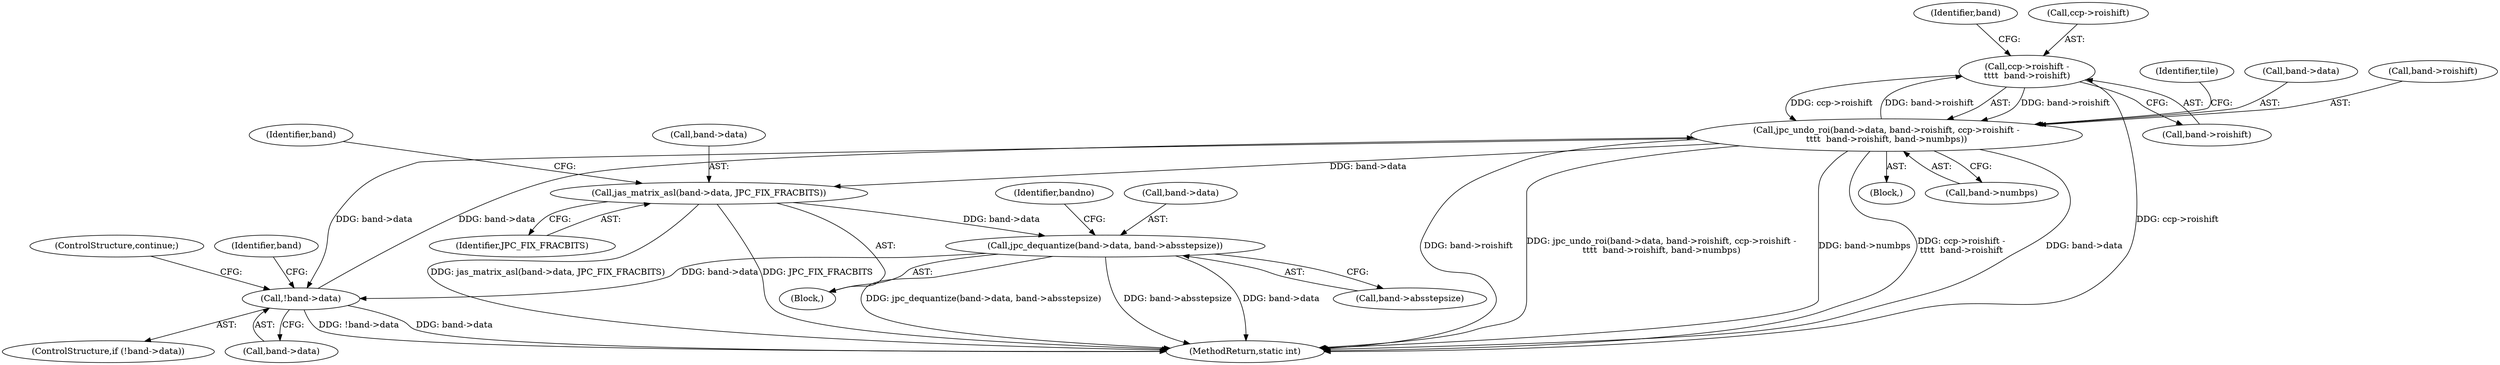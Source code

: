 digraph "0_jasper_dee11ec440d7908d1daf69f40a3324b27cf213ba@pointer" {
"1000228" [label="(Call,ccp->roishift -\n\t\t\t\t  band->roishift)"];
"1000221" [label="(Call,jpc_undo_roi(band->data, band->roishift, ccp->roishift -\n\t\t\t\t  band->roishift, band->numbps))"];
"1000215" [label="(Call,!band->data)"];
"1000248" [label="(Call,jpc_dequantize(band->data, band->absstepsize))"];
"1000243" [label="(Call,jas_matrix_asl(band->data, JPC_FIX_FRACBITS))"];
"1000228" [label="(Call,ccp->roishift -\n\t\t\t\t  band->roishift)"];
"1000236" [label="(Identifier,band)"];
"1000228" [label="(Call,ccp->roishift -\n\t\t\t\t  band->roishift)"];
"1000216" [label="(Call,band->data)"];
"1000223" [label="(Identifier,band)"];
"1000213" [label="(Block,)"];
"1000249" [label="(Call,band->data)"];
"1000215" [label="(Call,!band->data)"];
"1000240" [label="(Identifier,tile)"];
"1000243" [label="(Call,jas_matrix_asl(band->data, JPC_FIX_FRACBITS))"];
"1000220" [label="(ControlStructure,continue;)"];
"1000210" [label="(Identifier,bandno)"];
"1000242" [label="(Block,)"];
"1000235" [label="(Call,band->numbps)"];
"1000250" [label="(Identifier,band)"];
"1000222" [label="(Call,band->data)"];
"1000247" [label="(Identifier,JPC_FIX_FRACBITS)"];
"1000225" [label="(Call,band->roishift)"];
"1000221" [label="(Call,jpc_undo_roi(band->data, band->roishift, ccp->roishift -\n\t\t\t\t  band->roishift, band->numbps))"];
"1000229" [label="(Call,ccp->roishift)"];
"1000214" [label="(ControlStructure,if (!band->data))"];
"1000244" [label="(Call,band->data)"];
"1000232" [label="(Call,band->roishift)"];
"1000248" [label="(Call,jpc_dequantize(band->data, band->absstepsize))"];
"1000252" [label="(Call,band->absstepsize)"];
"1000699" [label="(MethodReturn,static int)"];
"1000228" -> "1000221"  [label="AST: "];
"1000228" -> "1000232"  [label="CFG: "];
"1000229" -> "1000228"  [label="AST: "];
"1000232" -> "1000228"  [label="AST: "];
"1000236" -> "1000228"  [label="CFG: "];
"1000228" -> "1000699"  [label="DDG: ccp->roishift"];
"1000228" -> "1000221"  [label="DDG: band->roishift"];
"1000228" -> "1000221"  [label="DDG: ccp->roishift"];
"1000221" -> "1000228"  [label="DDG: band->roishift"];
"1000221" -> "1000213"  [label="AST: "];
"1000221" -> "1000235"  [label="CFG: "];
"1000222" -> "1000221"  [label="AST: "];
"1000225" -> "1000221"  [label="AST: "];
"1000235" -> "1000221"  [label="AST: "];
"1000240" -> "1000221"  [label="CFG: "];
"1000221" -> "1000699"  [label="DDG: band->roishift"];
"1000221" -> "1000699"  [label="DDG: jpc_undo_roi(band->data, band->roishift, ccp->roishift -\n\t\t\t\t  band->roishift, band->numbps)"];
"1000221" -> "1000699"  [label="DDG: band->numbps"];
"1000221" -> "1000699"  [label="DDG: ccp->roishift -\n\t\t\t\t  band->roishift"];
"1000221" -> "1000699"  [label="DDG: band->data"];
"1000221" -> "1000215"  [label="DDG: band->data"];
"1000215" -> "1000221"  [label="DDG: band->data"];
"1000221" -> "1000243"  [label="DDG: band->data"];
"1000215" -> "1000214"  [label="AST: "];
"1000215" -> "1000216"  [label="CFG: "];
"1000216" -> "1000215"  [label="AST: "];
"1000220" -> "1000215"  [label="CFG: "];
"1000223" -> "1000215"  [label="CFG: "];
"1000215" -> "1000699"  [label="DDG: band->data"];
"1000215" -> "1000699"  [label="DDG: !band->data"];
"1000248" -> "1000215"  [label="DDG: band->data"];
"1000248" -> "1000242"  [label="AST: "];
"1000248" -> "1000252"  [label="CFG: "];
"1000249" -> "1000248"  [label="AST: "];
"1000252" -> "1000248"  [label="AST: "];
"1000210" -> "1000248"  [label="CFG: "];
"1000248" -> "1000699"  [label="DDG: jpc_dequantize(band->data, band->absstepsize)"];
"1000248" -> "1000699"  [label="DDG: band->absstepsize"];
"1000248" -> "1000699"  [label="DDG: band->data"];
"1000243" -> "1000248"  [label="DDG: band->data"];
"1000243" -> "1000242"  [label="AST: "];
"1000243" -> "1000247"  [label="CFG: "];
"1000244" -> "1000243"  [label="AST: "];
"1000247" -> "1000243"  [label="AST: "];
"1000250" -> "1000243"  [label="CFG: "];
"1000243" -> "1000699"  [label="DDG: jas_matrix_asl(band->data, JPC_FIX_FRACBITS)"];
"1000243" -> "1000699"  [label="DDG: JPC_FIX_FRACBITS"];
}
